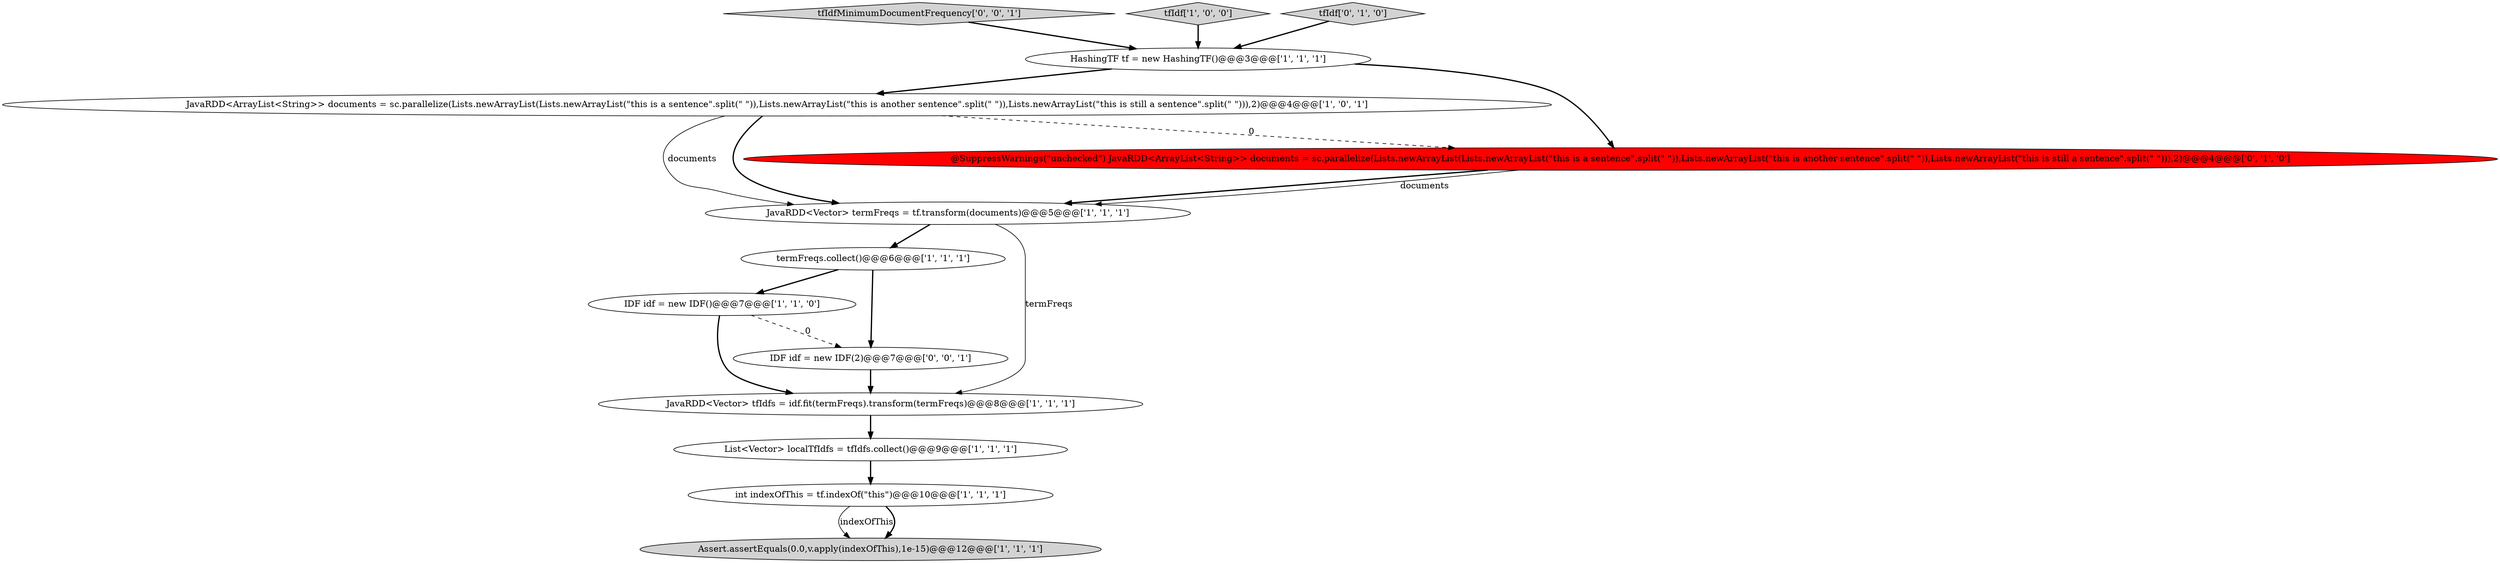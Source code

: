 digraph {
5 [style = filled, label = "termFreqs.collect()@@@6@@@['1', '1', '1']", fillcolor = white, shape = ellipse image = "AAA0AAABBB1BBB"];
7 [style = filled, label = "HashingTF tf = new HashingTF()@@@3@@@['1', '1', '1']", fillcolor = white, shape = ellipse image = "AAA0AAABBB1BBB"];
12 [style = filled, label = "tfIdfMinimumDocumentFrequency['0', '0', '1']", fillcolor = lightgray, shape = diamond image = "AAA0AAABBB3BBB"];
2 [style = filled, label = "JavaRDD<Vector> termFreqs = tf.transform(documents)@@@5@@@['1', '1', '1']", fillcolor = white, shape = ellipse image = "AAA0AAABBB1BBB"];
4 [style = filled, label = "tfIdf['1', '0', '0']", fillcolor = lightgray, shape = diamond image = "AAA0AAABBB1BBB"];
6 [style = filled, label = "JavaRDD<ArrayList<String>> documents = sc.parallelize(Lists.newArrayList(Lists.newArrayList(\"this is a sentence\".split(\" \")),Lists.newArrayList(\"this is another sentence\".split(\" \")),Lists.newArrayList(\"this is still a sentence\".split(\" \"))),2)@@@4@@@['1', '0', '1']", fillcolor = white, shape = ellipse image = "AAA0AAABBB1BBB"];
10 [style = filled, label = "@SuppressWarnings(\"unchecked\") JavaRDD<ArrayList<String>> documents = sc.parallelize(Lists.newArrayList(Lists.newArrayList(\"this is a sentence\".split(\" \")),Lists.newArrayList(\"this is another sentence\".split(\" \")),Lists.newArrayList(\"this is still a sentence\".split(\" \"))),2)@@@4@@@['0', '1', '0']", fillcolor = red, shape = ellipse image = "AAA1AAABBB2BBB"];
9 [style = filled, label = "Assert.assertEquals(0.0,v.apply(indexOfThis),1e-15)@@@12@@@['1', '1', '1']", fillcolor = lightgray, shape = ellipse image = "AAA0AAABBB1BBB"];
0 [style = filled, label = "JavaRDD<Vector> tfIdfs = idf.fit(termFreqs).transform(termFreqs)@@@8@@@['1', '1', '1']", fillcolor = white, shape = ellipse image = "AAA0AAABBB1BBB"];
11 [style = filled, label = "tfIdf['0', '1', '0']", fillcolor = lightgray, shape = diamond image = "AAA0AAABBB2BBB"];
8 [style = filled, label = "IDF idf = new IDF()@@@7@@@['1', '1', '0']", fillcolor = white, shape = ellipse image = "AAA0AAABBB1BBB"];
13 [style = filled, label = "IDF idf = new IDF(2)@@@7@@@['0', '0', '1']", fillcolor = white, shape = ellipse image = "AAA0AAABBB3BBB"];
3 [style = filled, label = "int indexOfThis = tf.indexOf(\"this\")@@@10@@@['1', '1', '1']", fillcolor = white, shape = ellipse image = "AAA0AAABBB1BBB"];
1 [style = filled, label = "List<Vector> localTfIdfs = tfIdfs.collect()@@@9@@@['1', '1', '1']", fillcolor = white, shape = ellipse image = "AAA0AAABBB1BBB"];
5->8 [style = bold, label=""];
2->5 [style = bold, label=""];
6->2 [style = solid, label="documents"];
2->0 [style = solid, label="termFreqs"];
7->10 [style = bold, label=""];
1->3 [style = bold, label=""];
3->9 [style = solid, label="indexOfThis"];
12->7 [style = bold, label=""];
4->7 [style = bold, label=""];
6->10 [style = dashed, label="0"];
8->13 [style = dashed, label="0"];
6->2 [style = bold, label=""];
8->0 [style = bold, label=""];
3->9 [style = bold, label=""];
0->1 [style = bold, label=""];
5->13 [style = bold, label=""];
7->6 [style = bold, label=""];
10->2 [style = bold, label=""];
10->2 [style = solid, label="documents"];
11->7 [style = bold, label=""];
13->0 [style = bold, label=""];
}
